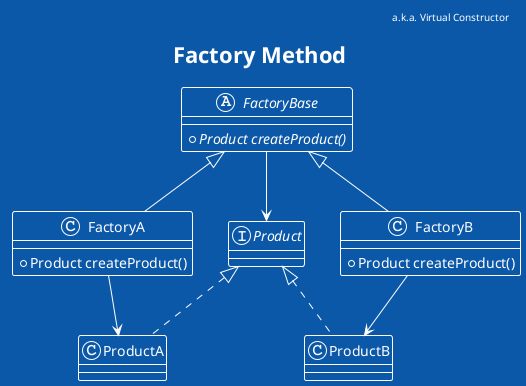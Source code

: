 @startuml FactoryMethod
title Factory Method
header a.k.a. Virtual Constructor
!theme amiga

interface Product
class ProductA implements Product
class ProductB implements Product

abstract class FactoryBase {
  + {abstract} Product createProduct()
}

class FactoryA extends FactoryBase {
  + Product createProduct()
}

class FactoryB extends FactoryBase {
  + Product createProduct()
}

FactoryBase --> Product
FactoryA --> ProductA
FactoryB --> ProductB

@enduml